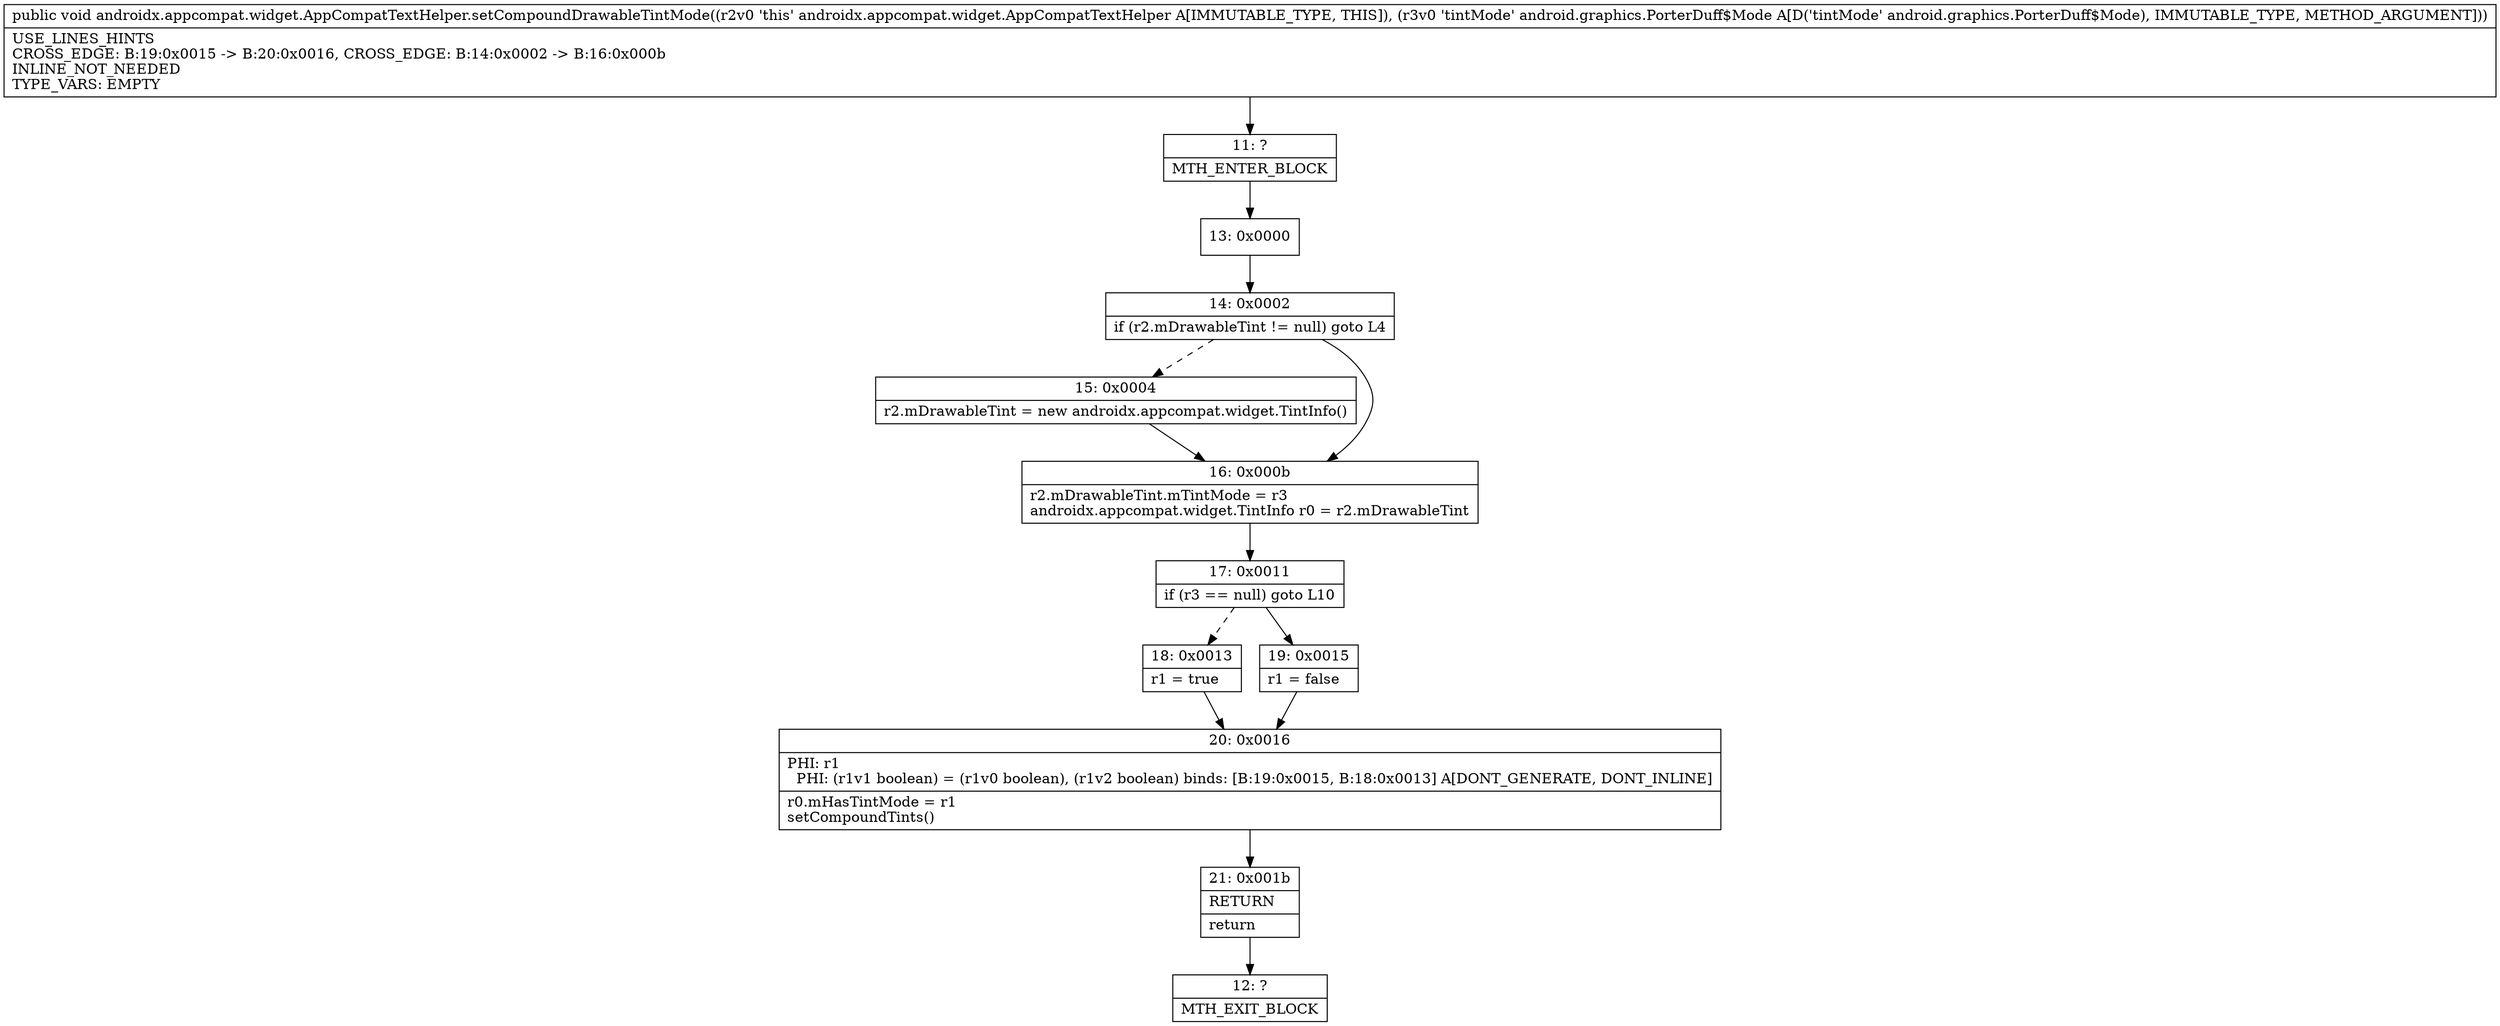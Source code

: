 digraph "CFG forandroidx.appcompat.widget.AppCompatTextHelper.setCompoundDrawableTintMode(Landroid\/graphics\/PorterDuff$Mode;)V" {
Node_11 [shape=record,label="{11\:\ ?|MTH_ENTER_BLOCK\l}"];
Node_13 [shape=record,label="{13\:\ 0x0000}"];
Node_14 [shape=record,label="{14\:\ 0x0002|if (r2.mDrawableTint != null) goto L4\l}"];
Node_15 [shape=record,label="{15\:\ 0x0004|r2.mDrawableTint = new androidx.appcompat.widget.TintInfo()\l}"];
Node_16 [shape=record,label="{16\:\ 0x000b|r2.mDrawableTint.mTintMode = r3\landroidx.appcompat.widget.TintInfo r0 = r2.mDrawableTint\l}"];
Node_17 [shape=record,label="{17\:\ 0x0011|if (r3 == null) goto L10\l}"];
Node_18 [shape=record,label="{18\:\ 0x0013|r1 = true\l}"];
Node_20 [shape=record,label="{20\:\ 0x0016|PHI: r1 \l  PHI: (r1v1 boolean) = (r1v0 boolean), (r1v2 boolean) binds: [B:19:0x0015, B:18:0x0013] A[DONT_GENERATE, DONT_INLINE]\l|r0.mHasTintMode = r1\lsetCompoundTints()\l}"];
Node_21 [shape=record,label="{21\:\ 0x001b|RETURN\l|return\l}"];
Node_12 [shape=record,label="{12\:\ ?|MTH_EXIT_BLOCK\l}"];
Node_19 [shape=record,label="{19\:\ 0x0015|r1 = false\l}"];
MethodNode[shape=record,label="{public void androidx.appcompat.widget.AppCompatTextHelper.setCompoundDrawableTintMode((r2v0 'this' androidx.appcompat.widget.AppCompatTextHelper A[IMMUTABLE_TYPE, THIS]), (r3v0 'tintMode' android.graphics.PorterDuff$Mode A[D('tintMode' android.graphics.PorterDuff$Mode), IMMUTABLE_TYPE, METHOD_ARGUMENT]))  | USE_LINES_HINTS\lCROSS_EDGE: B:19:0x0015 \-\> B:20:0x0016, CROSS_EDGE: B:14:0x0002 \-\> B:16:0x000b\lINLINE_NOT_NEEDED\lTYPE_VARS: EMPTY\l}"];
MethodNode -> Node_11;Node_11 -> Node_13;
Node_13 -> Node_14;
Node_14 -> Node_15[style=dashed];
Node_14 -> Node_16;
Node_15 -> Node_16;
Node_16 -> Node_17;
Node_17 -> Node_18[style=dashed];
Node_17 -> Node_19;
Node_18 -> Node_20;
Node_20 -> Node_21;
Node_21 -> Node_12;
Node_19 -> Node_20;
}

